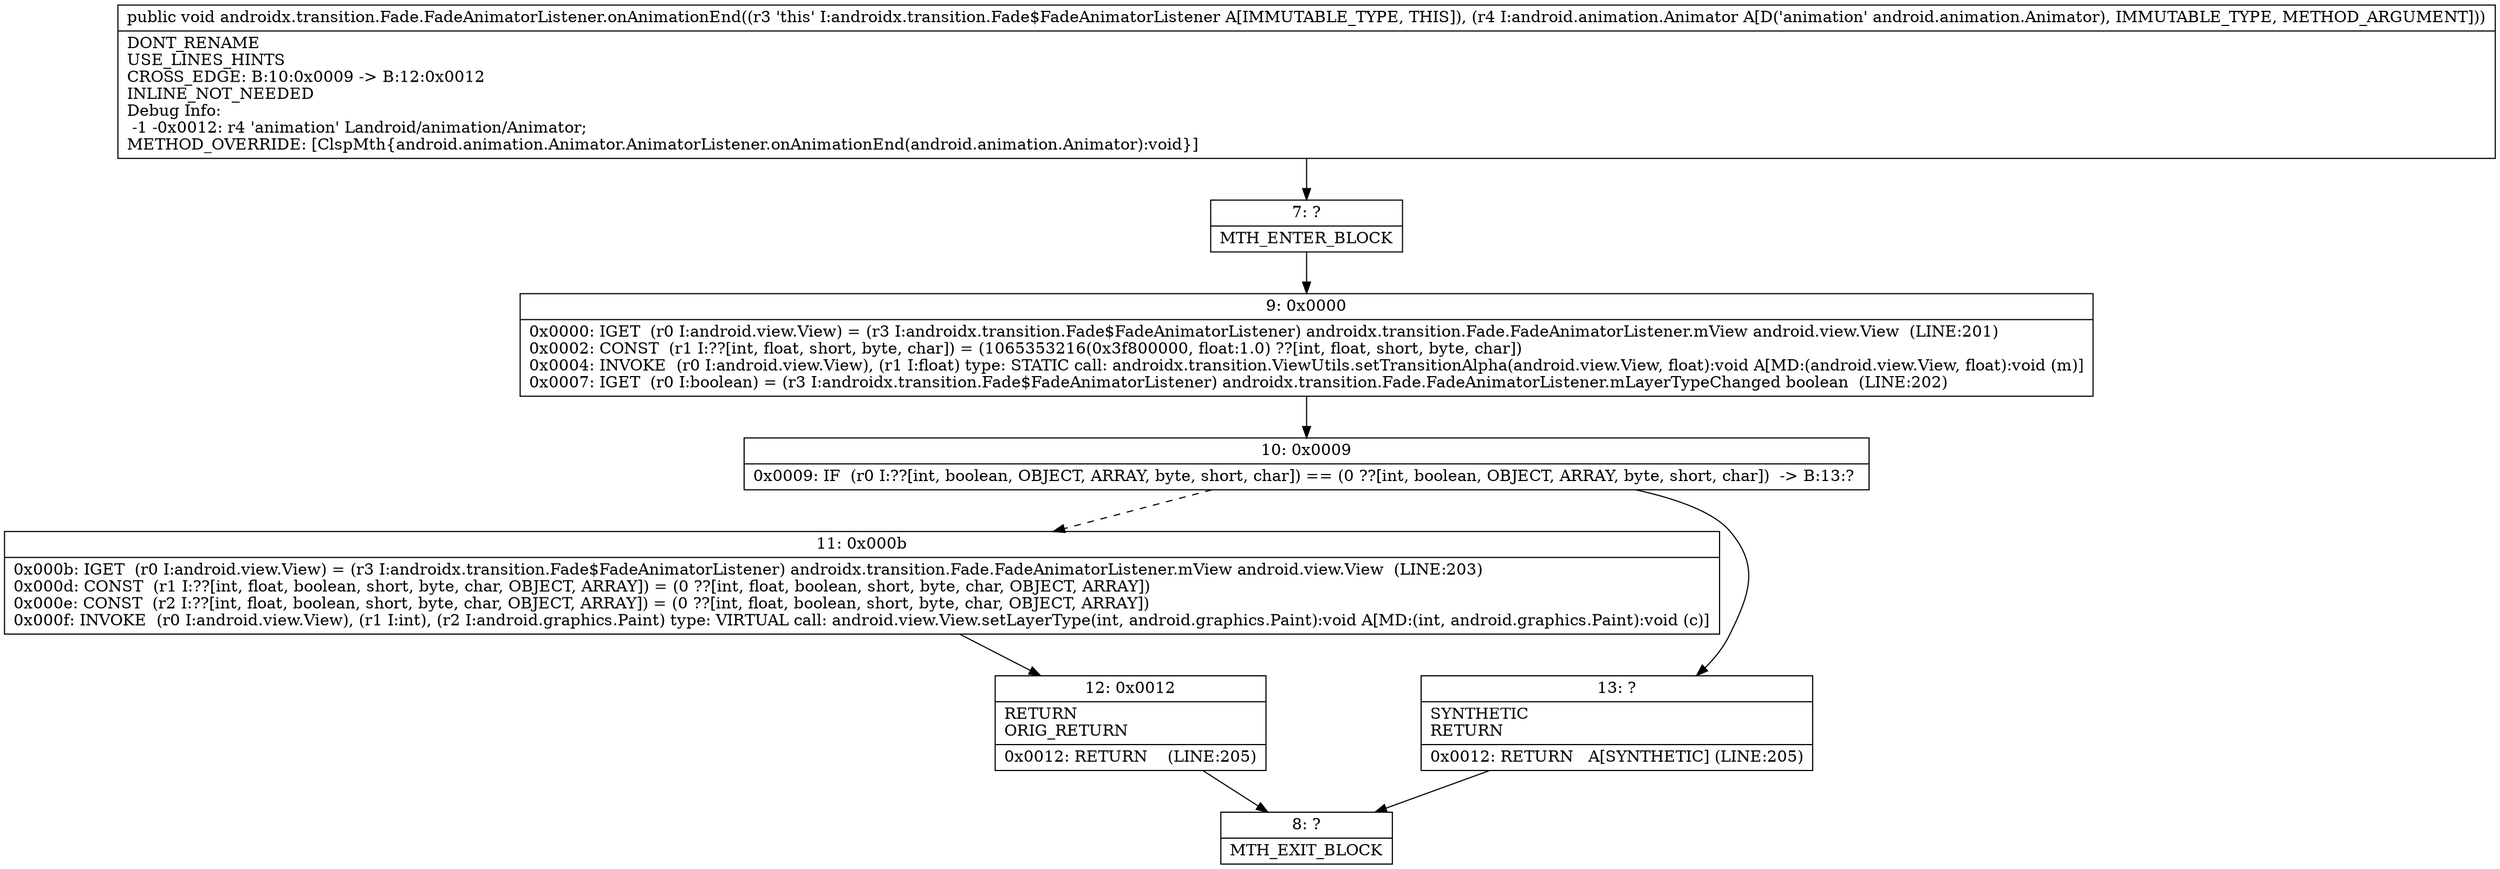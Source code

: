 digraph "CFG forandroidx.transition.Fade.FadeAnimatorListener.onAnimationEnd(Landroid\/animation\/Animator;)V" {
Node_7 [shape=record,label="{7\:\ ?|MTH_ENTER_BLOCK\l}"];
Node_9 [shape=record,label="{9\:\ 0x0000|0x0000: IGET  (r0 I:android.view.View) = (r3 I:androidx.transition.Fade$FadeAnimatorListener) androidx.transition.Fade.FadeAnimatorListener.mView android.view.View  (LINE:201)\l0x0002: CONST  (r1 I:??[int, float, short, byte, char]) = (1065353216(0x3f800000, float:1.0) ??[int, float, short, byte, char]) \l0x0004: INVOKE  (r0 I:android.view.View), (r1 I:float) type: STATIC call: androidx.transition.ViewUtils.setTransitionAlpha(android.view.View, float):void A[MD:(android.view.View, float):void (m)]\l0x0007: IGET  (r0 I:boolean) = (r3 I:androidx.transition.Fade$FadeAnimatorListener) androidx.transition.Fade.FadeAnimatorListener.mLayerTypeChanged boolean  (LINE:202)\l}"];
Node_10 [shape=record,label="{10\:\ 0x0009|0x0009: IF  (r0 I:??[int, boolean, OBJECT, ARRAY, byte, short, char]) == (0 ??[int, boolean, OBJECT, ARRAY, byte, short, char])  \-\> B:13:? \l}"];
Node_11 [shape=record,label="{11\:\ 0x000b|0x000b: IGET  (r0 I:android.view.View) = (r3 I:androidx.transition.Fade$FadeAnimatorListener) androidx.transition.Fade.FadeAnimatorListener.mView android.view.View  (LINE:203)\l0x000d: CONST  (r1 I:??[int, float, boolean, short, byte, char, OBJECT, ARRAY]) = (0 ??[int, float, boolean, short, byte, char, OBJECT, ARRAY]) \l0x000e: CONST  (r2 I:??[int, float, boolean, short, byte, char, OBJECT, ARRAY]) = (0 ??[int, float, boolean, short, byte, char, OBJECT, ARRAY]) \l0x000f: INVOKE  (r0 I:android.view.View), (r1 I:int), (r2 I:android.graphics.Paint) type: VIRTUAL call: android.view.View.setLayerType(int, android.graphics.Paint):void A[MD:(int, android.graphics.Paint):void (c)]\l}"];
Node_12 [shape=record,label="{12\:\ 0x0012|RETURN\lORIG_RETURN\l|0x0012: RETURN    (LINE:205)\l}"];
Node_8 [shape=record,label="{8\:\ ?|MTH_EXIT_BLOCK\l}"];
Node_13 [shape=record,label="{13\:\ ?|SYNTHETIC\lRETURN\l|0x0012: RETURN   A[SYNTHETIC] (LINE:205)\l}"];
MethodNode[shape=record,label="{public void androidx.transition.Fade.FadeAnimatorListener.onAnimationEnd((r3 'this' I:androidx.transition.Fade$FadeAnimatorListener A[IMMUTABLE_TYPE, THIS]), (r4 I:android.animation.Animator A[D('animation' android.animation.Animator), IMMUTABLE_TYPE, METHOD_ARGUMENT]))  | DONT_RENAME\lUSE_LINES_HINTS\lCROSS_EDGE: B:10:0x0009 \-\> B:12:0x0012\lINLINE_NOT_NEEDED\lDebug Info:\l  \-1 \-0x0012: r4 'animation' Landroid\/animation\/Animator;\lMETHOD_OVERRIDE: [ClspMth\{android.animation.Animator.AnimatorListener.onAnimationEnd(android.animation.Animator):void\}]\l}"];
MethodNode -> Node_7;Node_7 -> Node_9;
Node_9 -> Node_10;
Node_10 -> Node_11[style=dashed];
Node_10 -> Node_13;
Node_11 -> Node_12;
Node_12 -> Node_8;
Node_13 -> Node_8;
}

